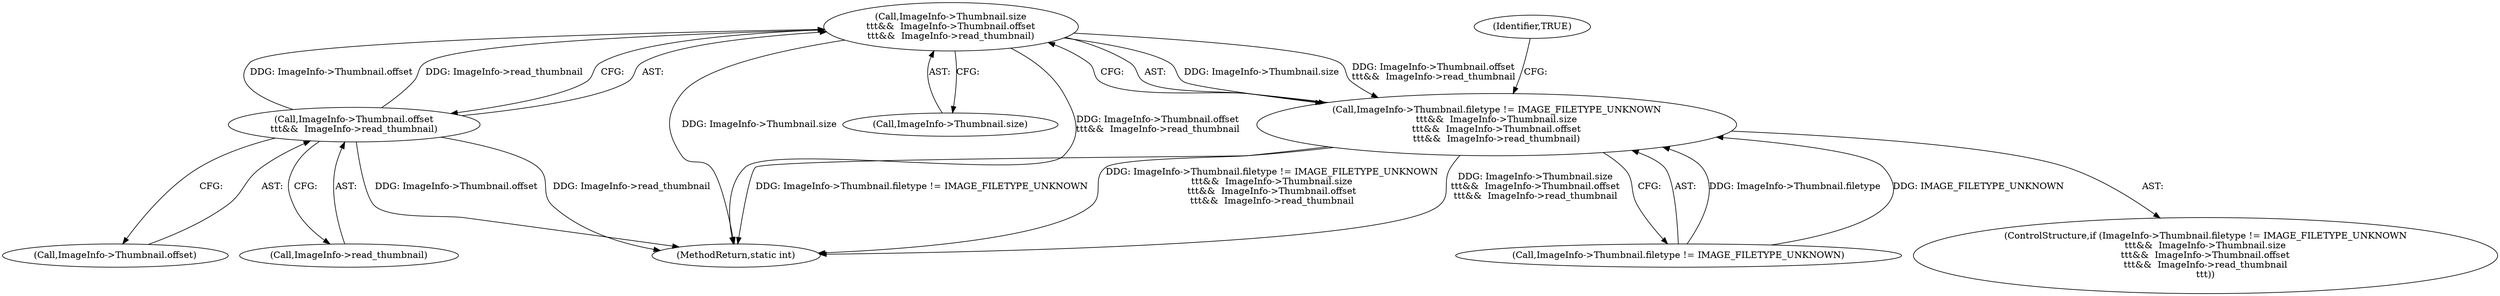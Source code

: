 digraph "0_php_082aecfc3a753ad03be82cf14f03ac065723ec92_1@pointer" {
"1000218" [label="(Call,ImageInfo->Thumbnail.size\n\t\t\t&&  ImageInfo->Thumbnail.offset\n\t\t\t&&  ImageInfo->read_thumbnail)"];
"1000224" [label="(Call,ImageInfo->Thumbnail.offset\n\t\t\t&&  ImageInfo->read_thumbnail)"];
"1000210" [label="(Call,ImageInfo->Thumbnail.filetype != IMAGE_FILETYPE_UNKNOWN\n\t\t\t&&  ImageInfo->Thumbnail.size\n\t\t\t&&  ImageInfo->Thumbnail.offset\n\t\t\t&&  ImageInfo->read_thumbnail)"];
"1000218" [label="(Call,ImageInfo->Thumbnail.size\n\t\t\t&&  ImageInfo->Thumbnail.offset\n\t\t\t&&  ImageInfo->read_thumbnail)"];
"1000211" [label="(Call,ImageInfo->Thumbnail.filetype != IMAGE_FILETYPE_UNKNOWN)"];
"1000209" [label="(ControlStructure,if (ImageInfo->Thumbnail.filetype != IMAGE_FILETYPE_UNKNOWN\n\t\t\t&&  ImageInfo->Thumbnail.size\n\t\t\t&&  ImageInfo->Thumbnail.offset\n\t\t\t&&  ImageInfo->read_thumbnail\n\t\t\t))"];
"1000225" [label="(Call,ImageInfo->Thumbnail.offset)"];
"1000224" [label="(Call,ImageInfo->Thumbnail.offset\n\t\t\t&&  ImageInfo->read_thumbnail)"];
"1000219" [label="(Call,ImageInfo->Thumbnail.size)"];
"1000230" [label="(Call,ImageInfo->read_thumbnail)"];
"1000210" [label="(Call,ImageInfo->Thumbnail.filetype != IMAGE_FILETYPE_UNKNOWN\n\t\t\t&&  ImageInfo->Thumbnail.size\n\t\t\t&&  ImageInfo->Thumbnail.offset\n\t\t\t&&  ImageInfo->read_thumbnail)"];
"1000235" [label="(Identifier,TRUE)"];
"1000242" [label="(MethodReturn,static int)"];
"1000218" -> "1000210"  [label="AST: "];
"1000218" -> "1000219"  [label="CFG: "];
"1000218" -> "1000224"  [label="CFG: "];
"1000219" -> "1000218"  [label="AST: "];
"1000224" -> "1000218"  [label="AST: "];
"1000210" -> "1000218"  [label="CFG: "];
"1000218" -> "1000242"  [label="DDG: ImageInfo->Thumbnail.size"];
"1000218" -> "1000242"  [label="DDG: ImageInfo->Thumbnail.offset\n\t\t\t&&  ImageInfo->read_thumbnail"];
"1000218" -> "1000210"  [label="DDG: ImageInfo->Thumbnail.size"];
"1000218" -> "1000210"  [label="DDG: ImageInfo->Thumbnail.offset\n\t\t\t&&  ImageInfo->read_thumbnail"];
"1000224" -> "1000218"  [label="DDG: ImageInfo->Thumbnail.offset"];
"1000224" -> "1000218"  [label="DDG: ImageInfo->read_thumbnail"];
"1000224" -> "1000225"  [label="CFG: "];
"1000224" -> "1000230"  [label="CFG: "];
"1000225" -> "1000224"  [label="AST: "];
"1000230" -> "1000224"  [label="AST: "];
"1000224" -> "1000242"  [label="DDG: ImageInfo->Thumbnail.offset"];
"1000224" -> "1000242"  [label="DDG: ImageInfo->read_thumbnail"];
"1000210" -> "1000209"  [label="AST: "];
"1000210" -> "1000211"  [label="CFG: "];
"1000211" -> "1000210"  [label="AST: "];
"1000235" -> "1000210"  [label="CFG: "];
"1000210" -> "1000242"  [label="DDG: ImageInfo->Thumbnail.filetype != IMAGE_FILETYPE_UNKNOWN\n\t\t\t&&  ImageInfo->Thumbnail.size\n\t\t\t&&  ImageInfo->Thumbnail.offset\n\t\t\t&&  ImageInfo->read_thumbnail"];
"1000210" -> "1000242"  [label="DDG: ImageInfo->Thumbnail.size\n\t\t\t&&  ImageInfo->Thumbnail.offset\n\t\t\t&&  ImageInfo->read_thumbnail"];
"1000210" -> "1000242"  [label="DDG: ImageInfo->Thumbnail.filetype != IMAGE_FILETYPE_UNKNOWN"];
"1000211" -> "1000210"  [label="DDG: ImageInfo->Thumbnail.filetype"];
"1000211" -> "1000210"  [label="DDG: IMAGE_FILETYPE_UNKNOWN"];
}
